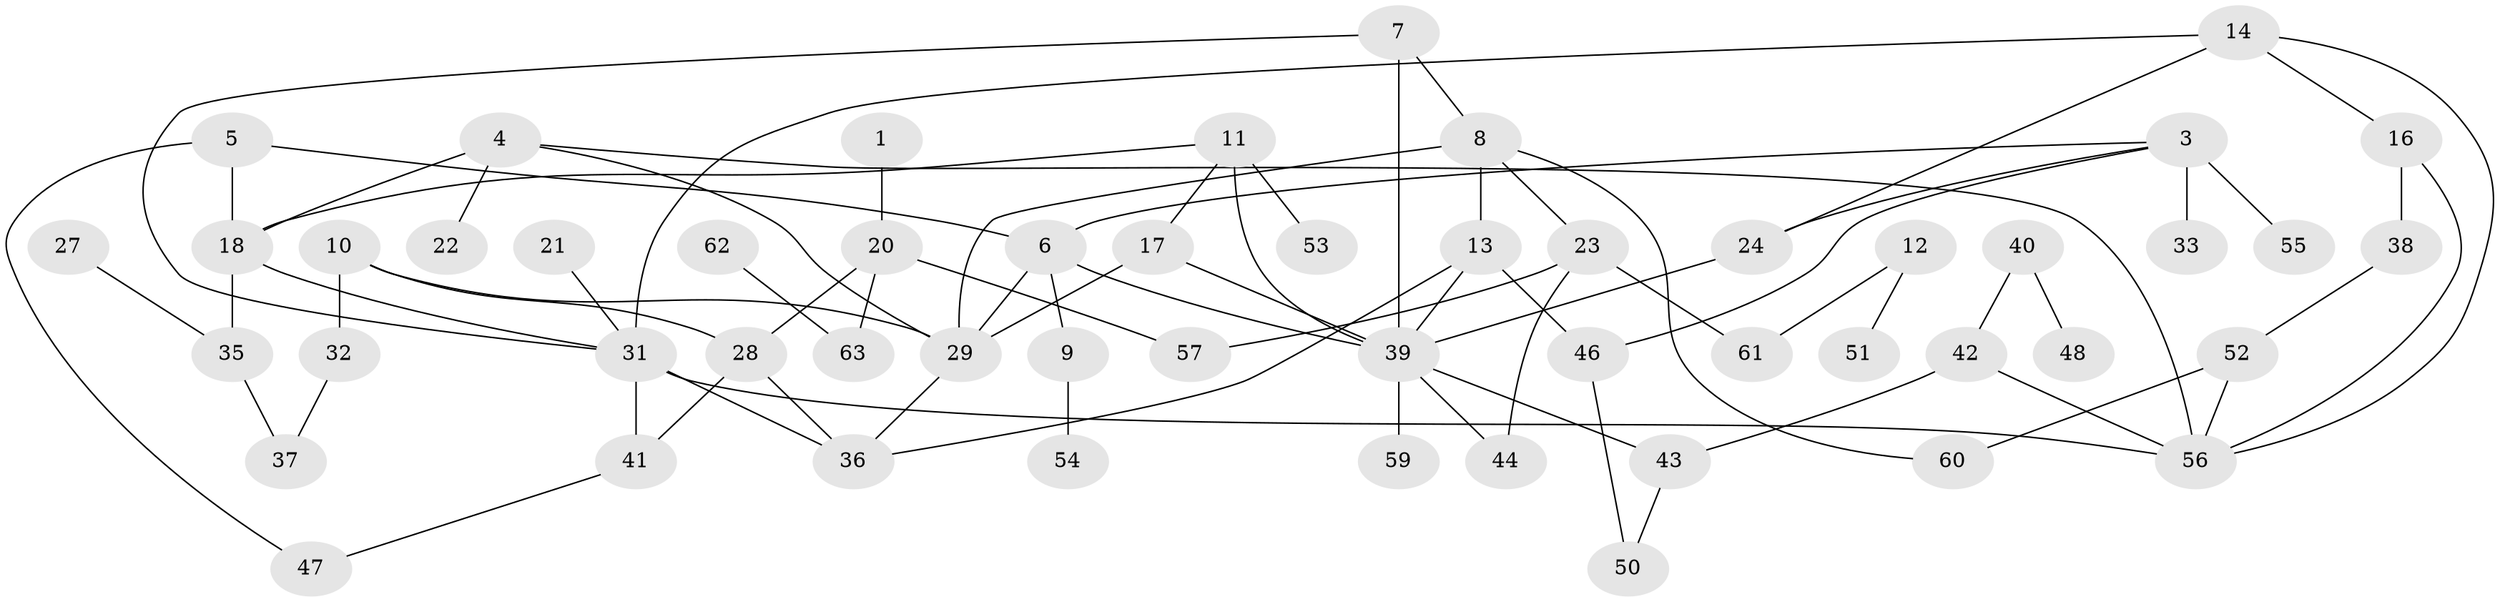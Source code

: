 // original degree distribution, {2: 0.2992125984251969, 1: 0.2755905511811024, 0: 0.07086614173228346, 4: 0.18110236220472442, 5: 0.047244094488188976, 3: 0.11811023622047244, 6: 0.007874015748031496}
// Generated by graph-tools (version 1.1) at 2025/33/03/09/25 02:33:32]
// undirected, 53 vertices, 77 edges
graph export_dot {
graph [start="1"]
  node [color=gray90,style=filled];
  1;
  3;
  4;
  5;
  6;
  7;
  8;
  9;
  10;
  11;
  12;
  13;
  14;
  16;
  17;
  18;
  20;
  21;
  22;
  23;
  24;
  27;
  28;
  29;
  31;
  32;
  33;
  35;
  36;
  37;
  38;
  39;
  40;
  41;
  42;
  43;
  44;
  46;
  47;
  48;
  50;
  51;
  52;
  53;
  54;
  55;
  56;
  57;
  59;
  60;
  61;
  62;
  63;
  1 -- 20 [weight=1.0];
  3 -- 6 [weight=1.0];
  3 -- 24 [weight=1.0];
  3 -- 33 [weight=1.0];
  3 -- 46 [weight=1.0];
  3 -- 55 [weight=3.0];
  4 -- 18 [weight=1.0];
  4 -- 22 [weight=1.0];
  4 -- 29 [weight=1.0];
  4 -- 56 [weight=1.0];
  5 -- 6 [weight=1.0];
  5 -- 18 [weight=1.0];
  5 -- 47 [weight=1.0];
  6 -- 9 [weight=1.0];
  6 -- 29 [weight=1.0];
  6 -- 39 [weight=1.0];
  7 -- 8 [weight=1.0];
  7 -- 31 [weight=1.0];
  7 -- 39 [weight=3.0];
  8 -- 13 [weight=1.0];
  8 -- 23 [weight=1.0];
  8 -- 29 [weight=1.0];
  8 -- 60 [weight=1.0];
  9 -- 54 [weight=1.0];
  10 -- 28 [weight=1.0];
  10 -- 29 [weight=1.0];
  10 -- 32 [weight=1.0];
  11 -- 17 [weight=1.0];
  11 -- 18 [weight=1.0];
  11 -- 39 [weight=1.0];
  11 -- 53 [weight=2.0];
  12 -- 51 [weight=1.0];
  12 -- 61 [weight=1.0];
  13 -- 36 [weight=1.0];
  13 -- 39 [weight=1.0];
  13 -- 46 [weight=1.0];
  14 -- 16 [weight=1.0];
  14 -- 24 [weight=1.0];
  14 -- 31 [weight=1.0];
  14 -- 56 [weight=1.0];
  16 -- 38 [weight=2.0];
  16 -- 56 [weight=2.0];
  17 -- 29 [weight=1.0];
  17 -- 39 [weight=1.0];
  18 -- 31 [weight=1.0];
  18 -- 35 [weight=1.0];
  20 -- 28 [weight=2.0];
  20 -- 57 [weight=1.0];
  20 -- 63 [weight=1.0];
  21 -- 31 [weight=1.0];
  23 -- 44 [weight=1.0];
  23 -- 57 [weight=1.0];
  23 -- 61 [weight=1.0];
  24 -- 39 [weight=1.0];
  27 -- 35 [weight=1.0];
  28 -- 36 [weight=1.0];
  28 -- 41 [weight=1.0];
  29 -- 36 [weight=1.0];
  31 -- 36 [weight=1.0];
  31 -- 41 [weight=1.0];
  31 -- 56 [weight=2.0];
  32 -- 37 [weight=1.0];
  35 -- 37 [weight=1.0];
  38 -- 52 [weight=1.0];
  39 -- 43 [weight=1.0];
  39 -- 44 [weight=1.0];
  39 -- 59 [weight=1.0];
  40 -- 42 [weight=1.0];
  40 -- 48 [weight=1.0];
  41 -- 47 [weight=1.0];
  42 -- 43 [weight=1.0];
  42 -- 56 [weight=1.0];
  43 -- 50 [weight=1.0];
  46 -- 50 [weight=1.0];
  52 -- 56 [weight=1.0];
  52 -- 60 [weight=1.0];
  62 -- 63 [weight=1.0];
}
